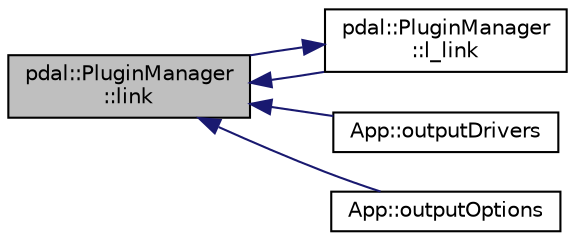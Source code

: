digraph "pdal::PluginManager::link"
{
  edge [fontname="Helvetica",fontsize="10",labelfontname="Helvetica",labelfontsize="10"];
  node [fontname="Helvetica",fontsize="10",shape=record];
  rankdir="LR";
  Node1 [label="pdal::PluginManager\l::link",height=0.2,width=0.4,color="black", fillcolor="grey75", style="filled", fontcolor="black"];
  Node1 -> Node2 [dir="back",color="midnightblue",fontsize="10",style="solid",fontname="Helvetica"];
  Node2 [label="pdal::PluginManager\l::l_link",height=0.2,width=0.4,color="black", fillcolor="white", style="filled",URL="$classpdal_1_1PluginManager.html#a8e5621de86ff9604a24a6c8ac8adf6dd"];
  Node2 -> Node1 [dir="back",color="midnightblue",fontsize="10",style="solid",fontname="Helvetica"];
  Node1 -> Node3 [dir="back",color="midnightblue",fontsize="10",style="solid",fontname="Helvetica"];
  Node3 [label="App::outputDrivers",height=0.2,width=0.4,color="black", fillcolor="white", style="filled",URL="$classApp.html#a1577860a48c9cef4fe5f669480cac388"];
  Node1 -> Node4 [dir="back",color="midnightblue",fontsize="10",style="solid",fontname="Helvetica"];
  Node4 [label="App::outputOptions",height=0.2,width=0.4,color="black", fillcolor="white", style="filled",URL="$classApp.html#adf89e292877822f233d3b95598d2b1cb"];
}

